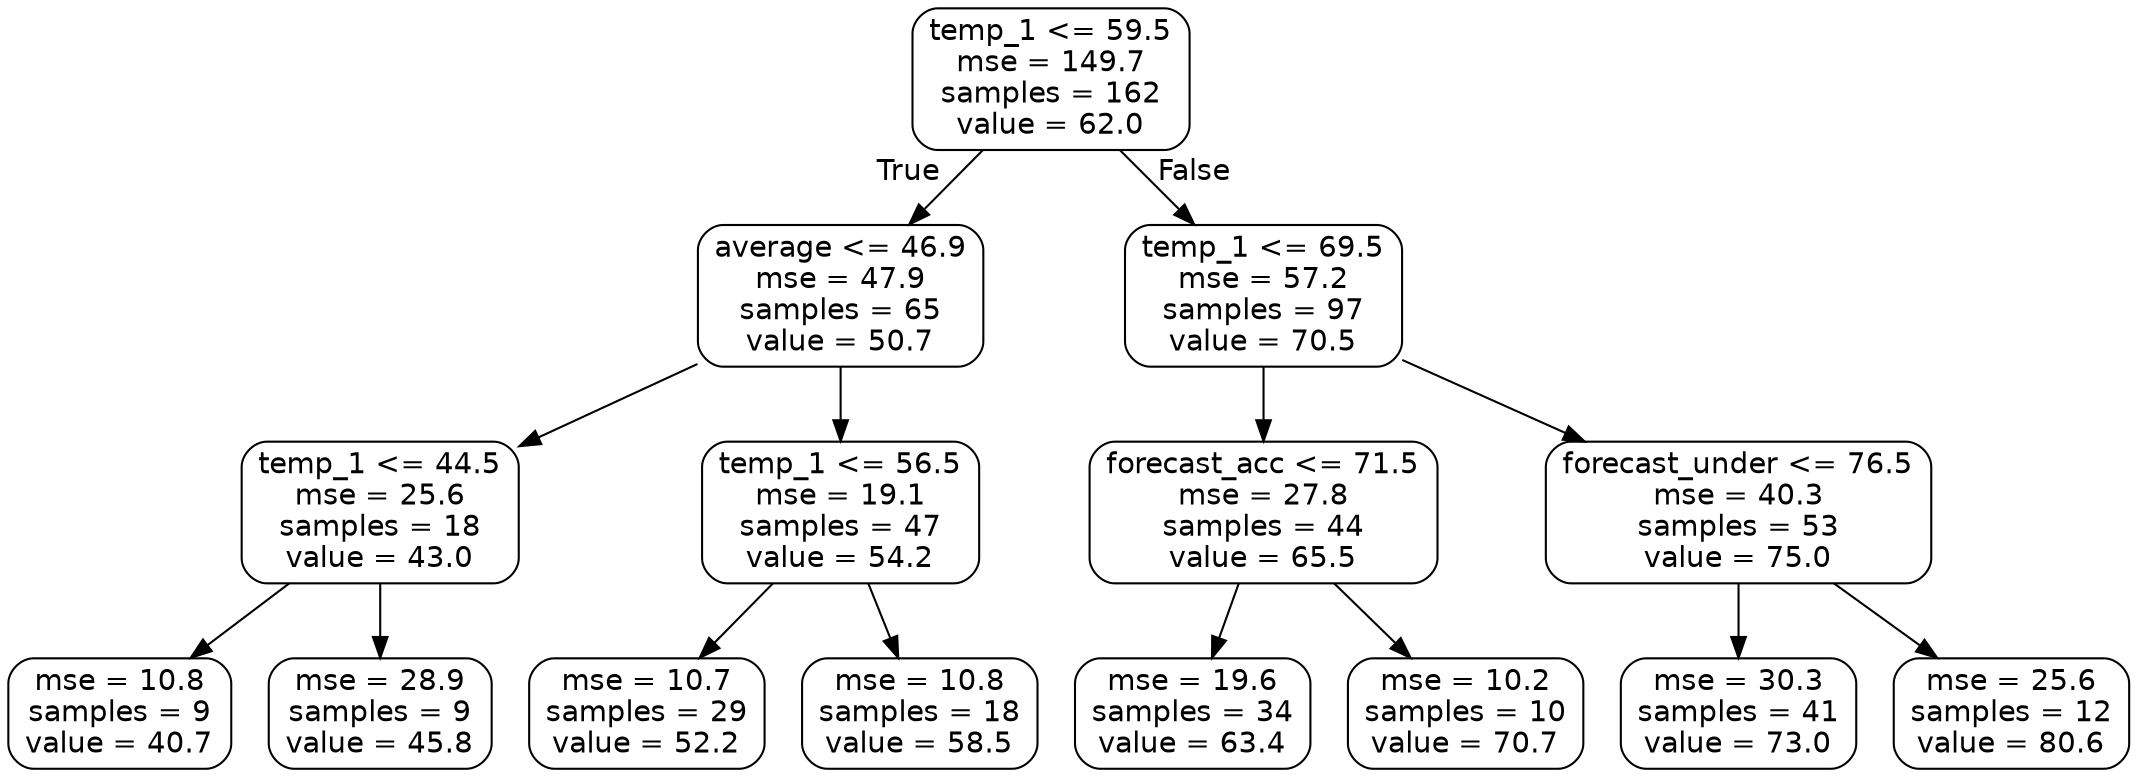 digraph Tree {
node [shape=box, style="rounded", color="black", fontname=helvetica] ;
edge [fontname=helvetica] ;
0 [label="temp_1 <= 59.5\nmse = 149.7\nsamples = 162\nvalue = 62.0"] ;
1 [label="average <= 46.9\nmse = 47.9\nsamples = 65\nvalue = 50.7"] ;
0 -> 1 [labeldistance=2.5, labelangle=45, headlabel="True"] ;
2 [label="temp_1 <= 44.5\nmse = 25.6\nsamples = 18\nvalue = 43.0"] ;
1 -> 2 ;
3 [label="mse = 10.8\nsamples = 9\nvalue = 40.7"] ;
2 -> 3 ;
4 [label="mse = 28.9\nsamples = 9\nvalue = 45.8"] ;
2 -> 4 ;
5 [label="temp_1 <= 56.5\nmse = 19.1\nsamples = 47\nvalue = 54.2"] ;
1 -> 5 ;
6 [label="mse = 10.7\nsamples = 29\nvalue = 52.2"] ;
5 -> 6 ;
7 [label="mse = 10.8\nsamples = 18\nvalue = 58.5"] ;
5 -> 7 ;
8 [label="temp_1 <= 69.5\nmse = 57.2\nsamples = 97\nvalue = 70.5"] ;
0 -> 8 [labeldistance=2.5, labelangle=-45, headlabel="False"] ;
9 [label="forecast_acc <= 71.5\nmse = 27.8\nsamples = 44\nvalue = 65.5"] ;
8 -> 9 ;
10 [label="mse = 19.6\nsamples = 34\nvalue = 63.4"] ;
9 -> 10 ;
11 [label="mse = 10.2\nsamples = 10\nvalue = 70.7"] ;
9 -> 11 ;
12 [label="forecast_under <= 76.5\nmse = 40.3\nsamples = 53\nvalue = 75.0"] ;
8 -> 12 ;
13 [label="mse = 30.3\nsamples = 41\nvalue = 73.0"] ;
12 -> 13 ;
14 [label="mse = 25.6\nsamples = 12\nvalue = 80.6"] ;
12 -> 14 ;
}
